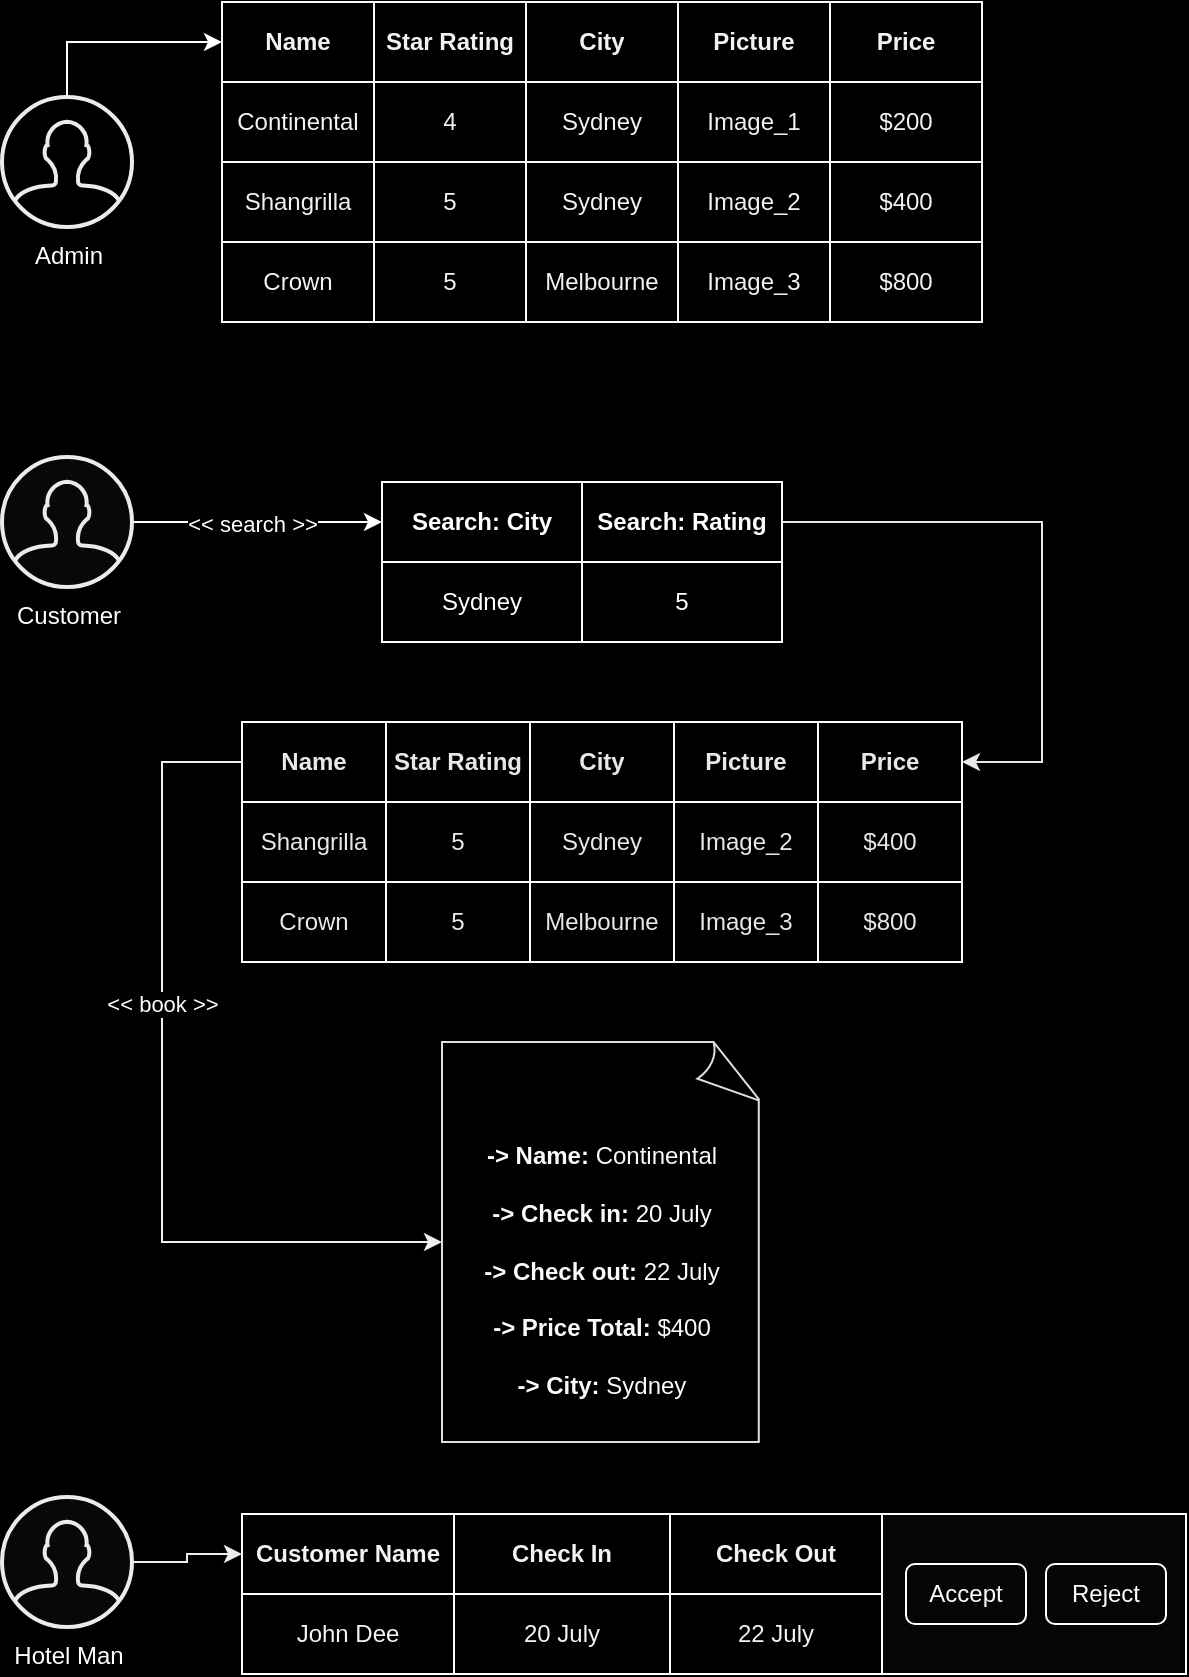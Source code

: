<mxfile version="28.2.0">
  <diagram name="Page-1" id="dAadFifscNSPPomtDJiJ">
    <mxGraphModel dx="922" dy="1292" grid="0" gridSize="10" guides="1" tooltips="1" connect="1" arrows="1" fold="1" page="1" pageScale="1" pageWidth="827" pageHeight="1169" background="#000000" math="0" shadow="0">
      <root>
        <mxCell id="0" />
        <mxCell id="1" parent="0" />
        <mxCell id="cLSteQ-ZUByah4BwLmAf-24" value="" style="shape=table;startSize=0;container=1;collapsible=0;childLayout=tableLayout;textShadow=0;fontStyle=1;fillColor=#000000;strokeColor=#FAFAFA;" vertex="1" parent="1">
          <mxGeometry x="228" y="164" width="380" height="160" as="geometry" />
        </mxCell>
        <mxCell id="cLSteQ-ZUByah4BwLmAf-25" value="" style="shape=tableRow;horizontal=0;startSize=0;swimlaneHead=0;swimlaneBody=0;strokeColor=inherit;top=0;left=0;bottom=0;right=0;collapsible=0;dropTarget=0;fillColor=none;points=[[0,0.5],[1,0.5]];portConstraint=eastwest;textShadow=0;fontColor=#F2F2F2;" vertex="1" parent="cLSteQ-ZUByah4BwLmAf-24">
          <mxGeometry width="380" height="40" as="geometry" />
        </mxCell>
        <mxCell id="cLSteQ-ZUByah4BwLmAf-26" value="&lt;b&gt;Name&lt;/b&gt;" style="shape=partialRectangle;html=1;whiteSpace=wrap;connectable=0;strokeColor=inherit;overflow=hidden;fillColor=none;top=0;left=0;bottom=0;right=0;pointerEvents=1;textShadow=0;fontColor=#F2F2F2;" vertex="1" parent="cLSteQ-ZUByah4BwLmAf-25">
          <mxGeometry width="76" height="40" as="geometry">
            <mxRectangle width="76" height="40" as="alternateBounds" />
          </mxGeometry>
        </mxCell>
        <mxCell id="cLSteQ-ZUByah4BwLmAf-27" value="&lt;b&gt;Star Rating&lt;/b&gt;" style="shape=partialRectangle;html=1;whiteSpace=wrap;connectable=0;strokeColor=inherit;overflow=hidden;fillColor=none;top=0;left=0;bottom=0;right=0;pointerEvents=1;textShadow=0;fontColor=#F2F2F2;" vertex="1" parent="cLSteQ-ZUByah4BwLmAf-25">
          <mxGeometry x="76" width="76" height="40" as="geometry">
            <mxRectangle width="76" height="40" as="alternateBounds" />
          </mxGeometry>
        </mxCell>
        <mxCell id="cLSteQ-ZUByah4BwLmAf-28" value="&lt;b&gt;City&lt;/b&gt;" style="shape=partialRectangle;html=1;whiteSpace=wrap;connectable=0;strokeColor=inherit;overflow=hidden;fillColor=none;top=0;left=0;bottom=0;right=0;pointerEvents=1;textShadow=0;fontColor=#F2F2F2;" vertex="1" parent="cLSteQ-ZUByah4BwLmAf-25">
          <mxGeometry x="152" width="76" height="40" as="geometry">
            <mxRectangle width="76" height="40" as="alternateBounds" />
          </mxGeometry>
        </mxCell>
        <mxCell id="cLSteQ-ZUByah4BwLmAf-29" value="&lt;b&gt;Picture&lt;/b&gt;" style="shape=partialRectangle;html=1;whiteSpace=wrap;connectable=0;strokeColor=inherit;overflow=hidden;fillColor=none;top=0;left=0;bottom=0;right=0;pointerEvents=1;textShadow=0;fontColor=#F2F2F2;" vertex="1" parent="cLSteQ-ZUByah4BwLmAf-25">
          <mxGeometry x="228" width="76" height="40" as="geometry">
            <mxRectangle width="76" height="40" as="alternateBounds" />
          </mxGeometry>
        </mxCell>
        <mxCell id="cLSteQ-ZUByah4BwLmAf-30" value="&lt;b&gt;Price&lt;/b&gt;" style="shape=partialRectangle;html=1;whiteSpace=wrap;connectable=0;strokeColor=inherit;overflow=hidden;fillColor=none;top=0;left=0;bottom=0;right=0;pointerEvents=1;textShadow=0;fontColor=#F2F2F2;" vertex="1" parent="cLSteQ-ZUByah4BwLmAf-25">
          <mxGeometry x="304" width="76" height="40" as="geometry">
            <mxRectangle width="76" height="40" as="alternateBounds" />
          </mxGeometry>
        </mxCell>
        <mxCell id="cLSteQ-ZUByah4BwLmAf-31" value="" style="shape=tableRow;horizontal=0;startSize=0;swimlaneHead=0;swimlaneBody=0;strokeColor=inherit;top=0;left=0;bottom=0;right=0;collapsible=0;dropTarget=0;fillColor=none;points=[[0,0.5],[1,0.5]];portConstraint=eastwest;textShadow=0;fontColor=#F2F2F2;" vertex="1" parent="cLSteQ-ZUByah4BwLmAf-24">
          <mxGeometry y="40" width="380" height="40" as="geometry" />
        </mxCell>
        <mxCell id="cLSteQ-ZUByah4BwLmAf-32" value="Continental" style="shape=partialRectangle;html=1;whiteSpace=wrap;connectable=0;strokeColor=inherit;overflow=hidden;fillColor=none;top=0;left=0;bottom=0;right=0;pointerEvents=1;verticalAlign=middle;textShadow=0;fontColor=#F2F2F2;" vertex="1" parent="cLSteQ-ZUByah4BwLmAf-31">
          <mxGeometry width="76" height="40" as="geometry">
            <mxRectangle width="76" height="40" as="alternateBounds" />
          </mxGeometry>
        </mxCell>
        <mxCell id="cLSteQ-ZUByah4BwLmAf-33" value="4" style="shape=partialRectangle;html=1;whiteSpace=wrap;connectable=0;strokeColor=inherit;overflow=hidden;fillColor=none;top=0;left=0;bottom=0;right=0;pointerEvents=1;textShadow=0;fontColor=#F2F2F2;" vertex="1" parent="cLSteQ-ZUByah4BwLmAf-31">
          <mxGeometry x="76" width="76" height="40" as="geometry">
            <mxRectangle width="76" height="40" as="alternateBounds" />
          </mxGeometry>
        </mxCell>
        <mxCell id="cLSteQ-ZUByah4BwLmAf-34" value="Sydney" style="shape=partialRectangle;html=1;whiteSpace=wrap;connectable=0;strokeColor=inherit;overflow=hidden;fillColor=none;top=0;left=0;bottom=0;right=0;pointerEvents=1;textShadow=0;fontColor=#F2F2F2;" vertex="1" parent="cLSteQ-ZUByah4BwLmAf-31">
          <mxGeometry x="152" width="76" height="40" as="geometry">
            <mxRectangle width="76" height="40" as="alternateBounds" />
          </mxGeometry>
        </mxCell>
        <mxCell id="cLSteQ-ZUByah4BwLmAf-35" value="Image_1" style="shape=partialRectangle;html=1;whiteSpace=wrap;connectable=0;strokeColor=inherit;overflow=hidden;fillColor=none;top=0;left=0;bottom=0;right=0;pointerEvents=1;textShadow=0;fontColor=#F2F2F2;" vertex="1" parent="cLSteQ-ZUByah4BwLmAf-31">
          <mxGeometry x="228" width="76" height="40" as="geometry">
            <mxRectangle width="76" height="40" as="alternateBounds" />
          </mxGeometry>
        </mxCell>
        <mxCell id="cLSteQ-ZUByah4BwLmAf-36" value="$200" style="shape=partialRectangle;html=1;whiteSpace=wrap;connectable=0;strokeColor=inherit;overflow=hidden;fillColor=none;top=0;left=0;bottom=0;right=0;pointerEvents=1;textShadow=0;fontColor=#F2F2F2;" vertex="1" parent="cLSteQ-ZUByah4BwLmAf-31">
          <mxGeometry x="304" width="76" height="40" as="geometry">
            <mxRectangle width="76" height="40" as="alternateBounds" />
          </mxGeometry>
        </mxCell>
        <mxCell id="cLSteQ-ZUByah4BwLmAf-37" value="" style="shape=tableRow;horizontal=0;startSize=0;swimlaneHead=0;swimlaneBody=0;strokeColor=inherit;top=0;left=0;bottom=0;right=0;collapsible=0;dropTarget=0;fillColor=none;points=[[0,0.5],[1,0.5]];portConstraint=eastwest;textShadow=0;fontColor=#F2F2F2;" vertex="1" parent="cLSteQ-ZUByah4BwLmAf-24">
          <mxGeometry y="80" width="380" height="40" as="geometry" />
        </mxCell>
        <mxCell id="cLSteQ-ZUByah4BwLmAf-38" value="Shangrilla" style="shape=partialRectangle;html=1;whiteSpace=wrap;connectable=0;strokeColor=inherit;overflow=hidden;fillColor=none;top=0;left=0;bottom=0;right=0;pointerEvents=1;textShadow=0;fontColor=#F2F2F2;" vertex="1" parent="cLSteQ-ZUByah4BwLmAf-37">
          <mxGeometry width="76" height="40" as="geometry">
            <mxRectangle width="76" height="40" as="alternateBounds" />
          </mxGeometry>
        </mxCell>
        <mxCell id="cLSteQ-ZUByah4BwLmAf-39" value="5" style="shape=partialRectangle;html=1;whiteSpace=wrap;connectable=0;strokeColor=inherit;overflow=hidden;fillColor=none;top=0;left=0;bottom=0;right=0;pointerEvents=1;textShadow=0;fontColor=#F2F2F2;" vertex="1" parent="cLSteQ-ZUByah4BwLmAf-37">
          <mxGeometry x="76" width="76" height="40" as="geometry">
            <mxRectangle width="76" height="40" as="alternateBounds" />
          </mxGeometry>
        </mxCell>
        <mxCell id="cLSteQ-ZUByah4BwLmAf-40" value="Sydney" style="shape=partialRectangle;html=1;whiteSpace=wrap;connectable=0;strokeColor=inherit;overflow=hidden;fillColor=none;top=0;left=0;bottom=0;right=0;pointerEvents=1;textShadow=0;fontColor=#F2F2F2;" vertex="1" parent="cLSteQ-ZUByah4BwLmAf-37">
          <mxGeometry x="152" width="76" height="40" as="geometry">
            <mxRectangle width="76" height="40" as="alternateBounds" />
          </mxGeometry>
        </mxCell>
        <mxCell id="cLSteQ-ZUByah4BwLmAf-41" value="Image_2" style="shape=partialRectangle;html=1;whiteSpace=wrap;connectable=0;strokeColor=inherit;overflow=hidden;fillColor=none;top=0;left=0;bottom=0;right=0;pointerEvents=1;textShadow=0;fontColor=#F2F2F2;" vertex="1" parent="cLSteQ-ZUByah4BwLmAf-37">
          <mxGeometry x="228" width="76" height="40" as="geometry">
            <mxRectangle width="76" height="40" as="alternateBounds" />
          </mxGeometry>
        </mxCell>
        <mxCell id="cLSteQ-ZUByah4BwLmAf-42" value="$400" style="shape=partialRectangle;html=1;whiteSpace=wrap;connectable=0;strokeColor=inherit;overflow=hidden;fillColor=none;top=0;left=0;bottom=0;right=0;pointerEvents=1;textShadow=0;fontColor=#F2F2F2;" vertex="1" parent="cLSteQ-ZUByah4BwLmAf-37">
          <mxGeometry x="304" width="76" height="40" as="geometry">
            <mxRectangle width="76" height="40" as="alternateBounds" />
          </mxGeometry>
        </mxCell>
        <mxCell id="cLSteQ-ZUByah4BwLmAf-43" value="" style="shape=tableRow;horizontal=0;startSize=0;swimlaneHead=0;swimlaneBody=0;strokeColor=inherit;top=0;left=0;bottom=0;right=0;collapsible=0;dropTarget=0;fillColor=none;points=[[0,0.5],[1,0.5]];portConstraint=eastwest;textShadow=0;fontColor=#F2F2F2;" vertex="1" parent="cLSteQ-ZUByah4BwLmAf-24">
          <mxGeometry y="120" width="380" height="40" as="geometry" />
        </mxCell>
        <mxCell id="cLSteQ-ZUByah4BwLmAf-44" value="Crown" style="shape=partialRectangle;html=1;whiteSpace=wrap;connectable=0;strokeColor=inherit;overflow=hidden;fillColor=none;top=0;left=0;bottom=0;right=0;pointerEvents=1;textShadow=0;fontColor=#F2F2F2;" vertex="1" parent="cLSteQ-ZUByah4BwLmAf-43">
          <mxGeometry width="76" height="40" as="geometry">
            <mxRectangle width="76" height="40" as="alternateBounds" />
          </mxGeometry>
        </mxCell>
        <mxCell id="cLSteQ-ZUByah4BwLmAf-45" value="5" style="shape=partialRectangle;html=1;whiteSpace=wrap;connectable=0;strokeColor=inherit;overflow=hidden;fillColor=none;top=0;left=0;bottom=0;right=0;pointerEvents=1;textShadow=0;fontColor=#F2F2F2;" vertex="1" parent="cLSteQ-ZUByah4BwLmAf-43">
          <mxGeometry x="76" width="76" height="40" as="geometry">
            <mxRectangle width="76" height="40" as="alternateBounds" />
          </mxGeometry>
        </mxCell>
        <mxCell id="cLSteQ-ZUByah4BwLmAf-46" value="Melbourne" style="shape=partialRectangle;html=1;whiteSpace=wrap;connectable=0;strokeColor=inherit;overflow=hidden;fillColor=none;top=0;left=0;bottom=0;right=0;pointerEvents=1;textShadow=0;fontColor=#F2F2F2;" vertex="1" parent="cLSteQ-ZUByah4BwLmAf-43">
          <mxGeometry x="152" width="76" height="40" as="geometry">
            <mxRectangle width="76" height="40" as="alternateBounds" />
          </mxGeometry>
        </mxCell>
        <mxCell id="cLSteQ-ZUByah4BwLmAf-47" value="Image_3" style="shape=partialRectangle;html=1;whiteSpace=wrap;connectable=0;strokeColor=inherit;overflow=hidden;fillColor=none;top=0;left=0;bottom=0;right=0;pointerEvents=1;textShadow=0;fontColor=#F2F2F2;" vertex="1" parent="cLSteQ-ZUByah4BwLmAf-43">
          <mxGeometry x="228" width="76" height="40" as="geometry">
            <mxRectangle width="76" height="40" as="alternateBounds" />
          </mxGeometry>
        </mxCell>
        <mxCell id="cLSteQ-ZUByah4BwLmAf-48" value="$800" style="shape=partialRectangle;html=1;whiteSpace=wrap;connectable=0;strokeColor=inherit;overflow=hidden;fillColor=none;top=0;left=0;bottom=0;right=0;pointerEvents=1;textShadow=0;fontColor=#F2F2F2;" vertex="1" parent="cLSteQ-ZUByah4BwLmAf-43">
          <mxGeometry x="304" width="76" height="40" as="geometry">
            <mxRectangle width="76" height="40" as="alternateBounds" />
          </mxGeometry>
        </mxCell>
        <mxCell id="cLSteQ-ZUByah4BwLmAf-79" value="" style="shape=table;startSize=0;container=1;collapsible=0;childLayout=tableLayout;textShadow=0;strokeColor=#FFFFFF;fillColor=#000000;fontColor=#FFFFFF;" vertex="1" parent="1">
          <mxGeometry x="308" y="404" width="200" height="80" as="geometry" />
        </mxCell>
        <mxCell id="cLSteQ-ZUByah4BwLmAf-80" value="" style="shape=tableRow;horizontal=0;startSize=0;swimlaneHead=0;swimlaneBody=0;strokeColor=inherit;top=0;left=0;bottom=0;right=0;collapsible=0;dropTarget=0;fillColor=none;points=[[0,0.5],[1,0.5]];portConstraint=eastwest;textShadow=0;" vertex="1" parent="cLSteQ-ZUByah4BwLmAf-79">
          <mxGeometry width="200" height="40" as="geometry" />
        </mxCell>
        <mxCell id="cLSteQ-ZUByah4BwLmAf-81" value="&lt;b&gt;Search:&amp;nbsp;City&lt;/b&gt;" style="shape=partialRectangle;html=1;whiteSpace=wrap;connectable=0;strokeColor=inherit;overflow=hidden;fillColor=none;top=0;left=0;bottom=0;right=0;pointerEvents=1;textShadow=0;fontColor=#FFFFFF;" vertex="1" parent="cLSteQ-ZUByah4BwLmAf-80">
          <mxGeometry width="100" height="40" as="geometry">
            <mxRectangle width="100" height="40" as="alternateBounds" />
          </mxGeometry>
        </mxCell>
        <mxCell id="cLSteQ-ZUByah4BwLmAf-82" value="&lt;b&gt;Search:&amp;nbsp;Rating&lt;/b&gt;" style="shape=partialRectangle;html=1;whiteSpace=wrap;connectable=0;strokeColor=inherit;overflow=hidden;fillColor=none;top=0;left=0;bottom=0;right=0;pointerEvents=1;textShadow=0;fontColor=#FFFFFF;" vertex="1" parent="cLSteQ-ZUByah4BwLmAf-80">
          <mxGeometry x="100" width="100" height="40" as="geometry">
            <mxRectangle width="100" height="40" as="alternateBounds" />
          </mxGeometry>
        </mxCell>
        <mxCell id="cLSteQ-ZUByah4BwLmAf-83" value="" style="shape=tableRow;horizontal=0;startSize=0;swimlaneHead=0;swimlaneBody=0;strokeColor=inherit;top=0;left=0;bottom=0;right=0;collapsible=0;dropTarget=0;fillColor=none;points=[[0,0.5],[1,0.5]];portConstraint=eastwest;textShadow=0;" vertex="1" parent="cLSteQ-ZUByah4BwLmAf-79">
          <mxGeometry y="40" width="200" height="40" as="geometry" />
        </mxCell>
        <mxCell id="cLSteQ-ZUByah4BwLmAf-84" value="Sydney" style="shape=partialRectangle;html=1;whiteSpace=wrap;connectable=0;strokeColor=inherit;overflow=hidden;fillColor=none;top=0;left=0;bottom=0;right=0;pointerEvents=1;textShadow=0;fontColor=#FFFFFF;" vertex="1" parent="cLSteQ-ZUByah4BwLmAf-83">
          <mxGeometry width="100" height="40" as="geometry">
            <mxRectangle width="100" height="40" as="alternateBounds" />
          </mxGeometry>
        </mxCell>
        <mxCell id="cLSteQ-ZUByah4BwLmAf-85" value="5" style="shape=partialRectangle;html=1;whiteSpace=wrap;connectable=0;strokeColor=inherit;overflow=hidden;fillColor=none;top=0;left=0;bottom=0;right=0;pointerEvents=1;textShadow=0;fontColor=#FFFFFF;" vertex="1" parent="cLSteQ-ZUByah4BwLmAf-83">
          <mxGeometry x="100" width="100" height="40" as="geometry">
            <mxRectangle width="100" height="40" as="alternateBounds" />
          </mxGeometry>
        </mxCell>
        <mxCell id="cLSteQ-ZUByah4BwLmAf-130" value="" style="edgeStyle=orthogonalEdgeStyle;rounded=0;orthogonalLoop=1;jettySize=auto;html=1;entryX=0;entryY=0.5;entryDx=0;entryDy=0;textShadow=0;fontColor=#E8E8E8;strokeColor=#FFFFFF;" edge="1" parent="1" source="cLSteQ-ZUByah4BwLmAf-97" target="cLSteQ-ZUByah4BwLmAf-25">
          <mxGeometry relative="1" as="geometry" />
        </mxCell>
        <mxCell id="cLSteQ-ZUByah4BwLmAf-97" value="Admin" style="html=1;verticalLabelPosition=bottom;align=center;verticalAlign=top;strokeWidth=2;shadow=0;dashed=0;shape=mxgraph.ios7.icons.user;textShadow=0;strokeColor=#EBEBEB;fontColor=#FFFFFF;fillColor=#000000;" vertex="1" parent="1">
          <mxGeometry x="118" y="211.5" width="65" height="65" as="geometry" />
        </mxCell>
        <mxCell id="cLSteQ-ZUByah4BwLmAf-102" value="" style="edgeStyle=orthogonalEdgeStyle;rounded=0;orthogonalLoop=1;jettySize=auto;html=1;entryX=0;entryY=0.5;entryDx=0;entryDy=0;textShadow=0;strokeColor=#FFFFFF;" edge="1" parent="1" source="cLSteQ-ZUByah4BwLmAf-98" target="cLSteQ-ZUByah4BwLmAf-80">
          <mxGeometry relative="1" as="geometry" />
        </mxCell>
        <mxCell id="cLSteQ-ZUByah4BwLmAf-103" value="&amp;lt;&amp;lt; search &amp;gt;&amp;gt;" style="edgeLabel;html=1;align=center;verticalAlign=middle;resizable=0;points=[];textShadow=0;fontColor=#FFFFFF;labelBackgroundColor=#000000;" vertex="1" connectable="0" parent="cLSteQ-ZUByah4BwLmAf-102">
          <mxGeometry x="-0.039" y="-1" relative="1" as="geometry">
            <mxPoint as="offset" />
          </mxGeometry>
        </mxCell>
        <mxCell id="cLSteQ-ZUByah4BwLmAf-98" value="Customer" style="html=1;verticalLabelPosition=bottom;align=center;verticalAlign=top;strokeWidth=2;shadow=0;dashed=0;shape=mxgraph.ios7.icons.user;textShadow=0;strokeColor=#EBEBEB;fontColor=#FFFFFF;fillColor=#080808;" vertex="1" parent="1">
          <mxGeometry x="118" y="391.5" width="65" height="65" as="geometry" />
        </mxCell>
        <mxCell id="cLSteQ-ZUByah4BwLmAf-104" value="" style="shape=table;startSize=0;container=1;collapsible=0;childLayout=tableLayout;textShadow=0;strokeColor=#FFFFFF;fillColor=#000000;fontColor=#FFFFFF;" vertex="1" parent="1">
          <mxGeometry x="238" y="524" width="360" height="120" as="geometry" />
        </mxCell>
        <mxCell id="cLSteQ-ZUByah4BwLmAf-105" value="" style="shape=tableRow;horizontal=0;startSize=0;swimlaneHead=0;swimlaneBody=0;strokeColor=inherit;top=0;left=0;bottom=0;right=0;collapsible=0;dropTarget=0;fillColor=none;points=[[0,0.5],[1,0.5]];portConstraint=eastwest;textShadow=0;" vertex="1" parent="cLSteQ-ZUByah4BwLmAf-104">
          <mxGeometry width="360" height="40" as="geometry" />
        </mxCell>
        <mxCell id="cLSteQ-ZUByah4BwLmAf-106" value="&lt;b&gt;Name&lt;/b&gt;" style="shape=partialRectangle;html=1;whiteSpace=wrap;connectable=0;strokeColor=inherit;overflow=hidden;fillColor=none;top=0;left=0;bottom=0;right=0;pointerEvents=1;textShadow=0;fontColor=#E8E8E8;" vertex="1" parent="cLSteQ-ZUByah4BwLmAf-105">
          <mxGeometry width="72" height="40" as="geometry">
            <mxRectangle width="72" height="40" as="alternateBounds" />
          </mxGeometry>
        </mxCell>
        <mxCell id="cLSteQ-ZUByah4BwLmAf-107" value="&lt;b&gt;Star Rating&lt;/b&gt;" style="shape=partialRectangle;html=1;whiteSpace=wrap;connectable=0;strokeColor=inherit;overflow=hidden;fillColor=none;top=0;left=0;bottom=0;right=0;pointerEvents=1;textShadow=0;fontColor=#E8E8E8;" vertex="1" parent="cLSteQ-ZUByah4BwLmAf-105">
          <mxGeometry x="72" width="72" height="40" as="geometry">
            <mxRectangle width="72" height="40" as="alternateBounds" />
          </mxGeometry>
        </mxCell>
        <mxCell id="cLSteQ-ZUByah4BwLmAf-108" value="&lt;b&gt;City&lt;/b&gt;" style="shape=partialRectangle;html=1;whiteSpace=wrap;connectable=0;strokeColor=inherit;overflow=hidden;fillColor=none;top=0;left=0;bottom=0;right=0;pointerEvents=1;textShadow=0;fontColor=#E8E8E8;" vertex="1" parent="cLSteQ-ZUByah4BwLmAf-105">
          <mxGeometry x="144" width="72" height="40" as="geometry">
            <mxRectangle width="72" height="40" as="alternateBounds" />
          </mxGeometry>
        </mxCell>
        <mxCell id="cLSteQ-ZUByah4BwLmAf-109" value="&lt;b&gt;Picture&lt;/b&gt;" style="shape=partialRectangle;html=1;whiteSpace=wrap;connectable=0;strokeColor=inherit;overflow=hidden;fillColor=none;top=0;left=0;bottom=0;right=0;pointerEvents=1;textShadow=0;fontColor=#E8E8E8;" vertex="1" parent="cLSteQ-ZUByah4BwLmAf-105">
          <mxGeometry x="216" width="72" height="40" as="geometry">
            <mxRectangle width="72" height="40" as="alternateBounds" />
          </mxGeometry>
        </mxCell>
        <mxCell id="cLSteQ-ZUByah4BwLmAf-110" value="&lt;b&gt;Price&lt;/b&gt;" style="shape=partialRectangle;html=1;whiteSpace=wrap;connectable=0;strokeColor=inherit;overflow=hidden;fillColor=none;top=0;left=0;bottom=0;right=0;pointerEvents=1;textShadow=0;fontColor=#E8E8E8;" vertex="1" parent="cLSteQ-ZUByah4BwLmAf-105">
          <mxGeometry x="288" width="72" height="40" as="geometry">
            <mxRectangle width="72" height="40" as="alternateBounds" />
          </mxGeometry>
        </mxCell>
        <mxCell id="cLSteQ-ZUByah4BwLmAf-117" value="" style="shape=tableRow;horizontal=0;startSize=0;swimlaneHead=0;swimlaneBody=0;strokeColor=inherit;top=0;left=0;bottom=0;right=0;collapsible=0;dropTarget=0;fillColor=none;points=[[0,0.5],[1,0.5]];portConstraint=eastwest;textShadow=0;" vertex="1" parent="cLSteQ-ZUByah4BwLmAf-104">
          <mxGeometry y="40" width="360" height="40" as="geometry" />
        </mxCell>
        <mxCell id="cLSteQ-ZUByah4BwLmAf-118" value="Shangrilla" style="shape=partialRectangle;html=1;whiteSpace=wrap;connectable=0;strokeColor=inherit;overflow=hidden;fillColor=none;top=0;left=0;bottom=0;right=0;pointerEvents=1;textShadow=0;fontColor=#E8E8E8;" vertex="1" parent="cLSteQ-ZUByah4BwLmAf-117">
          <mxGeometry width="72" height="40" as="geometry">
            <mxRectangle width="72" height="40" as="alternateBounds" />
          </mxGeometry>
        </mxCell>
        <mxCell id="cLSteQ-ZUByah4BwLmAf-119" value="5" style="shape=partialRectangle;html=1;whiteSpace=wrap;connectable=0;strokeColor=inherit;overflow=hidden;fillColor=none;top=0;left=0;bottom=0;right=0;pointerEvents=1;textShadow=0;fontColor=#E8E8E8;" vertex="1" parent="cLSteQ-ZUByah4BwLmAf-117">
          <mxGeometry x="72" width="72" height="40" as="geometry">
            <mxRectangle width="72" height="40" as="alternateBounds" />
          </mxGeometry>
        </mxCell>
        <mxCell id="cLSteQ-ZUByah4BwLmAf-120" value="Sydney" style="shape=partialRectangle;html=1;whiteSpace=wrap;connectable=0;strokeColor=inherit;overflow=hidden;fillColor=none;top=0;left=0;bottom=0;right=0;pointerEvents=1;textShadow=0;fontColor=#E8E8E8;" vertex="1" parent="cLSteQ-ZUByah4BwLmAf-117">
          <mxGeometry x="144" width="72" height="40" as="geometry">
            <mxRectangle width="72" height="40" as="alternateBounds" />
          </mxGeometry>
        </mxCell>
        <mxCell id="cLSteQ-ZUByah4BwLmAf-121" value="Image_2" style="shape=partialRectangle;html=1;whiteSpace=wrap;connectable=0;strokeColor=inherit;overflow=hidden;fillColor=none;top=0;left=0;bottom=0;right=0;pointerEvents=1;textShadow=0;fontColor=#E8E8E8;" vertex="1" parent="cLSteQ-ZUByah4BwLmAf-117">
          <mxGeometry x="216" width="72" height="40" as="geometry">
            <mxRectangle width="72" height="40" as="alternateBounds" />
          </mxGeometry>
        </mxCell>
        <mxCell id="cLSteQ-ZUByah4BwLmAf-122" value="$400" style="shape=partialRectangle;html=1;whiteSpace=wrap;connectable=0;strokeColor=inherit;overflow=hidden;fillColor=none;top=0;left=0;bottom=0;right=0;pointerEvents=1;textShadow=0;fontColor=#E8E8E8;" vertex="1" parent="cLSteQ-ZUByah4BwLmAf-117">
          <mxGeometry x="288" width="72" height="40" as="geometry">
            <mxRectangle width="72" height="40" as="alternateBounds" />
          </mxGeometry>
        </mxCell>
        <mxCell id="cLSteQ-ZUByah4BwLmAf-123" value="" style="shape=tableRow;horizontal=0;startSize=0;swimlaneHead=0;swimlaneBody=0;strokeColor=inherit;top=0;left=0;bottom=0;right=0;collapsible=0;dropTarget=0;fillColor=none;points=[[0,0.5],[1,0.5]];portConstraint=eastwest;textShadow=0;" vertex="1" parent="cLSteQ-ZUByah4BwLmAf-104">
          <mxGeometry y="80" width="360" height="40" as="geometry" />
        </mxCell>
        <mxCell id="cLSteQ-ZUByah4BwLmAf-124" value="Crown" style="shape=partialRectangle;html=1;whiteSpace=wrap;connectable=0;strokeColor=inherit;overflow=hidden;fillColor=none;top=0;left=0;bottom=0;right=0;pointerEvents=1;textShadow=0;fontColor=#E8E8E8;" vertex="1" parent="cLSteQ-ZUByah4BwLmAf-123">
          <mxGeometry width="72" height="40" as="geometry">
            <mxRectangle width="72" height="40" as="alternateBounds" />
          </mxGeometry>
        </mxCell>
        <mxCell id="cLSteQ-ZUByah4BwLmAf-125" value="5" style="shape=partialRectangle;html=1;whiteSpace=wrap;connectable=0;strokeColor=inherit;overflow=hidden;fillColor=none;top=0;left=0;bottom=0;right=0;pointerEvents=1;textShadow=0;fontColor=#E8E8E8;" vertex="1" parent="cLSteQ-ZUByah4BwLmAf-123">
          <mxGeometry x="72" width="72" height="40" as="geometry">
            <mxRectangle width="72" height="40" as="alternateBounds" />
          </mxGeometry>
        </mxCell>
        <mxCell id="cLSteQ-ZUByah4BwLmAf-126" value="Melbourne" style="shape=partialRectangle;html=1;whiteSpace=wrap;connectable=0;strokeColor=inherit;overflow=hidden;fillColor=none;top=0;left=0;bottom=0;right=0;pointerEvents=1;textShadow=0;fontColor=#E8E8E8;" vertex="1" parent="cLSteQ-ZUByah4BwLmAf-123">
          <mxGeometry x="144" width="72" height="40" as="geometry">
            <mxRectangle width="72" height="40" as="alternateBounds" />
          </mxGeometry>
        </mxCell>
        <mxCell id="cLSteQ-ZUByah4BwLmAf-127" value="Image_3" style="shape=partialRectangle;html=1;whiteSpace=wrap;connectable=0;strokeColor=inherit;overflow=hidden;fillColor=none;top=0;left=0;bottom=0;right=0;pointerEvents=1;textShadow=0;fontColor=#E8E8E8;" vertex="1" parent="cLSteQ-ZUByah4BwLmAf-123">
          <mxGeometry x="216" width="72" height="40" as="geometry">
            <mxRectangle width="72" height="40" as="alternateBounds" />
          </mxGeometry>
        </mxCell>
        <mxCell id="cLSteQ-ZUByah4BwLmAf-128" value="$800" style="shape=partialRectangle;html=1;whiteSpace=wrap;connectable=0;strokeColor=inherit;overflow=hidden;fillColor=none;top=0;left=0;bottom=0;right=0;pointerEvents=1;textShadow=0;fontColor=#E8E8E8;" vertex="1" parent="cLSteQ-ZUByah4BwLmAf-123">
          <mxGeometry x="288" width="72" height="40" as="geometry">
            <mxRectangle width="72" height="40" as="alternateBounds" />
          </mxGeometry>
        </mxCell>
        <mxCell id="cLSteQ-ZUByah4BwLmAf-156" value="&lt;br&gt;&lt;br&gt;&lt;b&gt;-&amp;gt;&amp;nbsp;Name:&lt;/b&gt;&amp;nbsp;Continental&lt;br&gt;&lt;br&gt;&lt;b&gt;-&amp;gt;&amp;nbsp;Check in:&lt;/b&gt;&amp;nbsp;20 July&lt;br&gt;&lt;br&gt;&lt;b&gt;-&amp;gt;&amp;nbsp;Check out:&lt;/b&gt;&amp;nbsp;22 July&lt;br&gt;&lt;br&gt;&lt;b&gt;-&amp;gt;&amp;nbsp;Price Total:&lt;/b&gt;&amp;nbsp;$400&lt;br&gt;&lt;br&gt;&lt;b&gt;-&amp;gt;&amp;nbsp;City:&lt;/b&gt;&amp;nbsp;Sydney" style="whiteSpace=wrap;html=1;shape=mxgraph.basic.document;textShadow=0;fontColor=#FAFAFA;strokeColor=#E0E0E0;fillColor=#000000;" vertex="1" parent="1">
          <mxGeometry x="338" y="684" width="160" height="200" as="geometry" />
        </mxCell>
        <mxCell id="cLSteQ-ZUByah4BwLmAf-162" value="" style="edgeStyle=orthogonalEdgeStyle;rounded=0;orthogonalLoop=1;jettySize=auto;html=1;entryX=0;entryY=0.5;entryDx=0;entryDy=0;entryPerimeter=0;exitX=0;exitY=0.5;exitDx=0;exitDy=0;textShadow=0;fontColor=#E8E8E8;strokeColor=#F0F0F0;" edge="1" parent="1" source="cLSteQ-ZUByah4BwLmAf-105" target="cLSteQ-ZUByah4BwLmAf-156">
          <mxGeometry relative="1" as="geometry">
            <mxPoint x="183" y="664" as="sourcePoint" />
            <Array as="points">
              <mxPoint x="198" y="544" />
              <mxPoint x="198" y="784" />
            </Array>
          </mxGeometry>
        </mxCell>
        <mxCell id="cLSteQ-ZUByah4BwLmAf-165" value="&amp;lt;&amp;lt; book &amp;gt;&amp;gt;" style="edgeLabel;html=1;align=center;verticalAlign=middle;resizable=0;points=[];textShadow=0;fontColor=#FFFFFF;labelBackgroundColor=#000000;" vertex="1" connectable="0" parent="cLSteQ-ZUByah4BwLmAf-162">
          <mxGeometry x="-0.103" y="-2" relative="1" as="geometry">
            <mxPoint x="2" y="-28" as="offset" />
          </mxGeometry>
        </mxCell>
        <mxCell id="cLSteQ-ZUByah4BwLmAf-195" style="edgeStyle=orthogonalEdgeStyle;rounded=0;orthogonalLoop=1;jettySize=auto;html=1;entryX=0;entryY=0.5;entryDx=0;entryDy=0;fontColor=#E8E8E8;strokeColor=#EDEDED;" edge="1" parent="1" source="cLSteQ-ZUByah4BwLmAf-166" target="cLSteQ-ZUByah4BwLmAf-180">
          <mxGeometry relative="1" as="geometry" />
        </mxCell>
        <mxCell id="cLSteQ-ZUByah4BwLmAf-166" value="Hotel Man" style="html=1;verticalLabelPosition=bottom;align=center;verticalAlign=top;strokeWidth=2;shadow=0;dashed=0;shape=mxgraph.ios7.icons.user;textShadow=0;strokeColor=#EBEBEB;fontColor=#FFFFFF;fillColor=#080808;" vertex="1" parent="1">
          <mxGeometry x="118" y="911.5" width="65" height="65" as="geometry" />
        </mxCell>
        <mxCell id="cLSteQ-ZUByah4BwLmAf-169" value="" style="edgeStyle=orthogonalEdgeStyle;rounded=0;orthogonalLoop=1;jettySize=auto;html=1;textShadow=0;strokeColor=#E8E8E8;" edge="1" parent="1" source="cLSteQ-ZUByah4BwLmAf-80" target="cLSteQ-ZUByah4BwLmAf-105">
          <mxGeometry relative="1" as="geometry">
            <Array as="points">
              <mxPoint x="638" y="424" />
              <mxPoint x="638" y="544" />
            </Array>
          </mxGeometry>
        </mxCell>
        <mxCell id="cLSteQ-ZUByah4BwLmAf-179" value="" style="shape=table;startSize=0;container=1;collapsible=0;childLayout=tableLayout;textShadow=0;strokeColor=#FFFFFF;fillColor=#000000;fontColor=#E8E8E8;" vertex="1" parent="1">
          <mxGeometry x="238" y="920" width="320" height="80" as="geometry" />
        </mxCell>
        <mxCell id="cLSteQ-ZUByah4BwLmAf-180" value="" style="shape=tableRow;horizontal=0;startSize=0;swimlaneHead=0;swimlaneBody=0;strokeColor=inherit;top=0;left=0;bottom=0;right=0;collapsible=0;dropTarget=0;fillColor=none;points=[[0,0.5],[1,0.5]];portConstraint=eastwest;textShadow=0;" vertex="1" parent="cLSteQ-ZUByah4BwLmAf-179">
          <mxGeometry width="320" height="40" as="geometry" />
        </mxCell>
        <mxCell id="cLSteQ-ZUByah4BwLmAf-181" value="Customer Name" style="shape=partialRectangle;html=1;whiteSpace=wrap;connectable=0;strokeColor=inherit;overflow=hidden;fillColor=none;top=0;left=0;bottom=0;right=0;pointerEvents=1;textShadow=0;fontStyle=1;fontColor=#F2F2F2;" vertex="1" parent="cLSteQ-ZUByah4BwLmAf-180">
          <mxGeometry width="106" height="40" as="geometry">
            <mxRectangle width="106" height="40" as="alternateBounds" />
          </mxGeometry>
        </mxCell>
        <mxCell id="cLSteQ-ZUByah4BwLmAf-182" value="Check In" style="shape=partialRectangle;html=1;whiteSpace=wrap;connectable=0;strokeColor=inherit;overflow=hidden;fillColor=none;top=0;left=0;bottom=0;right=0;pointerEvents=1;textShadow=0;fontStyle=1;fontColor=#F2F2F2;" vertex="1" parent="cLSteQ-ZUByah4BwLmAf-180">
          <mxGeometry x="106" width="108" height="40" as="geometry">
            <mxRectangle width="108" height="40" as="alternateBounds" />
          </mxGeometry>
        </mxCell>
        <mxCell id="cLSteQ-ZUByah4BwLmAf-183" value="Check Out" style="shape=partialRectangle;html=1;whiteSpace=wrap;connectable=0;strokeColor=inherit;overflow=hidden;fillColor=none;top=0;left=0;bottom=0;right=0;pointerEvents=1;textShadow=0;fontStyle=1;fontColor=#F2F2F2;" vertex="1" parent="cLSteQ-ZUByah4BwLmAf-180">
          <mxGeometry x="214" width="106" height="40" as="geometry">
            <mxRectangle width="106" height="40" as="alternateBounds" />
          </mxGeometry>
        </mxCell>
        <mxCell id="cLSteQ-ZUByah4BwLmAf-184" value="" style="shape=tableRow;horizontal=0;startSize=0;swimlaneHead=0;swimlaneBody=0;strokeColor=inherit;top=0;left=0;bottom=0;right=0;collapsible=0;dropTarget=0;fillColor=none;points=[[0,0.5],[1,0.5]];portConstraint=eastwest;textShadow=0;" vertex="1" parent="cLSteQ-ZUByah4BwLmAf-179">
          <mxGeometry y="40" width="320" height="40" as="geometry" />
        </mxCell>
        <mxCell id="cLSteQ-ZUByah4BwLmAf-185" value="John Dee" style="shape=partialRectangle;html=1;whiteSpace=wrap;connectable=0;strokeColor=inherit;overflow=hidden;fillColor=none;top=0;left=0;bottom=0;right=0;pointerEvents=1;textShadow=0;fontColor=#F2F2F2;" vertex="1" parent="cLSteQ-ZUByah4BwLmAf-184">
          <mxGeometry width="106" height="40" as="geometry">
            <mxRectangle width="106" height="40" as="alternateBounds" />
          </mxGeometry>
        </mxCell>
        <mxCell id="cLSteQ-ZUByah4BwLmAf-186" value="20 July" style="shape=partialRectangle;html=1;whiteSpace=wrap;connectable=0;strokeColor=inherit;overflow=hidden;fillColor=none;top=0;left=0;bottom=0;right=0;pointerEvents=1;textShadow=0;fontColor=#F2F2F2;" vertex="1" parent="cLSteQ-ZUByah4BwLmAf-184">
          <mxGeometry x="106" width="108" height="40" as="geometry">
            <mxRectangle width="108" height="40" as="alternateBounds" />
          </mxGeometry>
        </mxCell>
        <mxCell id="cLSteQ-ZUByah4BwLmAf-187" value="22 July" style="shape=partialRectangle;html=1;whiteSpace=wrap;connectable=0;strokeColor=inherit;overflow=hidden;fillColor=none;top=0;left=0;bottom=0;right=0;pointerEvents=1;textShadow=0;fontColor=#F2F2F2;" vertex="1" parent="cLSteQ-ZUByah4BwLmAf-184">
          <mxGeometry x="214" width="106" height="40" as="geometry">
            <mxRectangle width="106" height="40" as="alternateBounds" />
          </mxGeometry>
        </mxCell>
        <mxCell id="cLSteQ-ZUByah4BwLmAf-196" value="" style="rounded=0;whiteSpace=wrap;html=1;strokeColor=#FFFFFF;fillColor=#050505;" vertex="1" parent="1">
          <mxGeometry x="558" y="920" width="152" height="80" as="geometry" />
        </mxCell>
        <mxCell id="cLSteQ-ZUByah4BwLmAf-188" value="Accept" style="rounded=1;whiteSpace=wrap;html=1;textShadow=0;strokeColor=#FFFFFF;fillColor=#050505;fontColor=#FCFCFC;" vertex="1" parent="1">
          <mxGeometry x="570" y="945" width="60" height="30" as="geometry" />
        </mxCell>
        <mxCell id="cLSteQ-ZUByah4BwLmAf-189" value="Reject" style="rounded=1;whiteSpace=wrap;html=1;textShadow=0;strokeColor=#FFFFFF;fillColor=#050505;fontColor=#FCFCFC;" vertex="1" parent="1">
          <mxGeometry x="640" y="945" width="60" height="30" as="geometry" />
        </mxCell>
      </root>
    </mxGraphModel>
  </diagram>
</mxfile>

